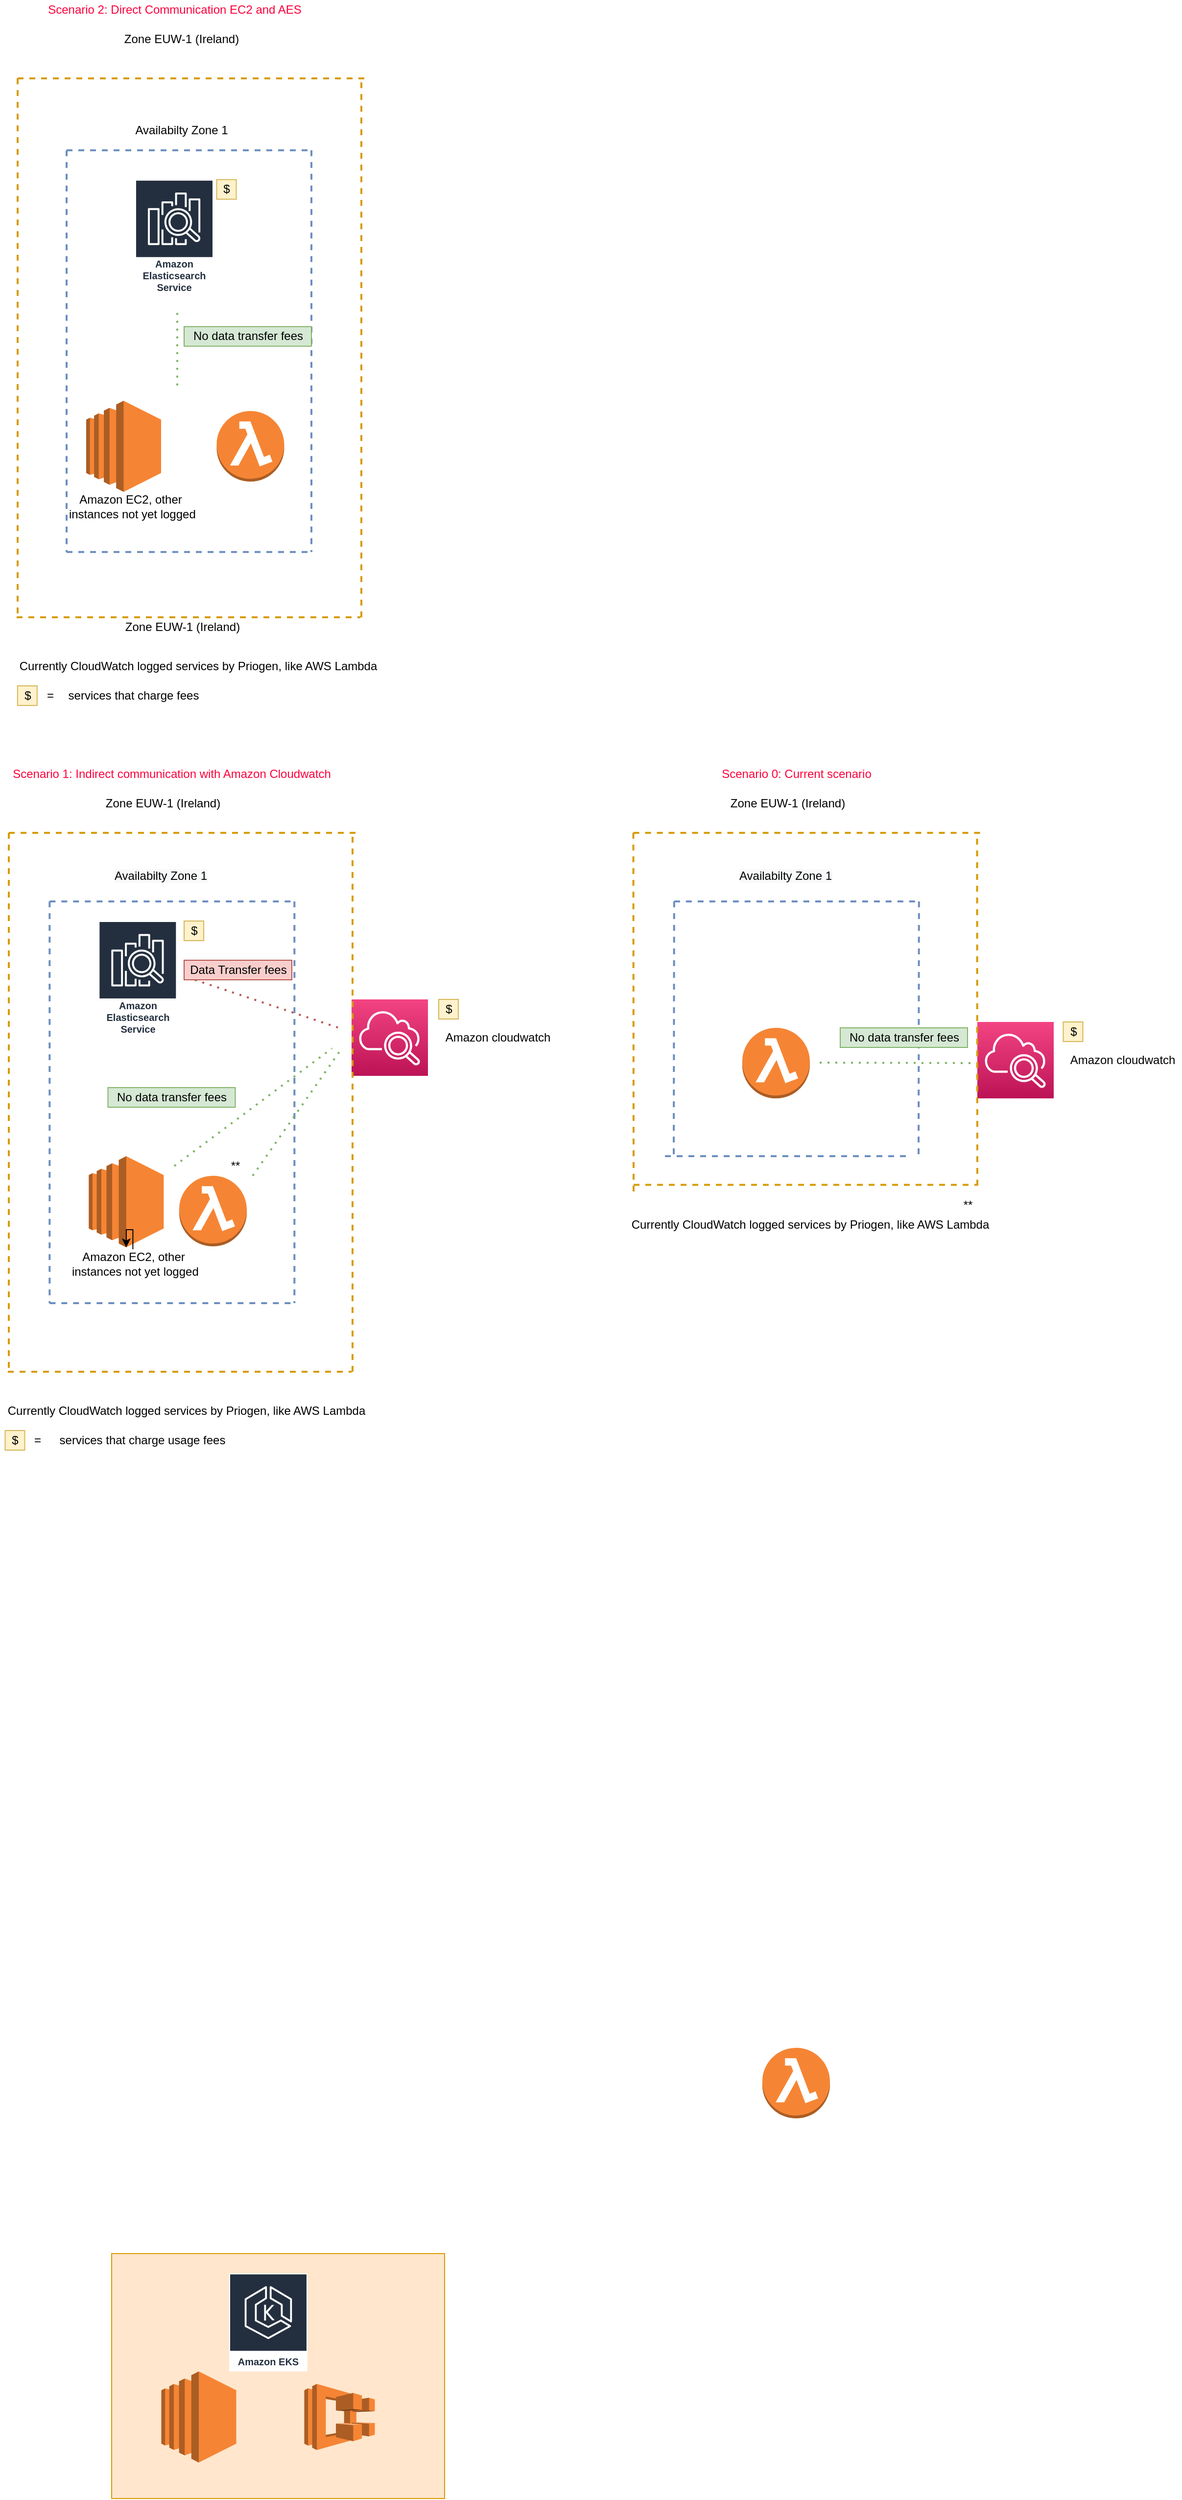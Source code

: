 <mxfile version="15.0.6" type="github">
  <diagram id="dY4LAQDZiEf2W0ObNjmR" name="Page-1">
    <mxGraphModel dx="2012" dy="1173" grid="1" gridSize="10" guides="1" tooltips="1" connect="1" arrows="1" fold="1" page="1" pageScale="1" pageWidth="827" pageHeight="1169" math="0" shadow="0">
      <root>
        <mxCell id="0" />
        <mxCell id="1" parent="0" />
        <mxCell id="5AEtmyXbf2fw2E5zAR---7" value="" style="rounded=0;whiteSpace=wrap;html=1;fillColor=#ffe6cc;strokeColor=#d79b00;" vertex="1" parent="1">
          <mxGeometry x="136" y="2320" width="340" height="250" as="geometry" />
        </mxCell>
        <mxCell id="TVNLrfUiIk2_XGqHMT9i-16" value="" style="endArrow=none;dashed=1;html=1;strokeWidth=2;fillColor=#ffe6cc;strokeColor=#d79b00;" parent="1" edge="1">
          <mxGeometry width="50" height="50" relative="1" as="geometry">
            <mxPoint x="40" y="100" as="sourcePoint" />
            <mxPoint x="40" y="650" as="targetPoint" />
          </mxGeometry>
        </mxCell>
        <mxCell id="TVNLrfUiIk2_XGqHMT9i-23" value="Zone EUW-1 (Ireland)" style="text;html=1;align=center;verticalAlign=middle;resizable=0;points=[];autosize=1;strokeColor=none;" parent="1" vertex="1">
          <mxGeometry x="142.25" y="50" width="130" height="20" as="geometry" />
        </mxCell>
        <mxCell id="TVNLrfUiIk2_XGqHMT9i-34" value="Amazon cloudwatch" style="text;html=1;align=center;verticalAlign=middle;resizable=0;points=[];autosize=1;strokeColor=none;" parent="1" vertex="1">
          <mxGeometry x="470" y="1069" width="120" height="20" as="geometry" />
        </mxCell>
        <mxCell id="TVNLrfUiIk2_XGqHMT9i-36" value="" style="endArrow=none;dashed=1;html=1;strokeWidth=2;fillColor=#ffe6cc;strokeColor=#d79b00;" parent="1" edge="1">
          <mxGeometry width="50" height="50" relative="1" as="geometry">
            <mxPoint x="40" y="100" as="sourcePoint" />
            <mxPoint x="400" y="100" as="targetPoint" />
          </mxGeometry>
        </mxCell>
        <mxCell id="TVNLrfUiIk2_XGqHMT9i-38" value="" style="endArrow=none;dashed=1;html=1;strokeWidth=2;fillColor=#ffe6cc;strokeColor=#d79b00;" parent="1" edge="1">
          <mxGeometry width="50" height="50" relative="1" as="geometry">
            <mxPoint x="391" y="650" as="sourcePoint" />
            <mxPoint x="391" y="100" as="targetPoint" />
          </mxGeometry>
        </mxCell>
        <mxCell id="TVNLrfUiIk2_XGqHMT9i-39" value="" style="endArrow=none;dashed=1;html=1;strokeWidth=2;fillColor=#ffe6cc;strokeColor=#d79b00;" parent="1" edge="1">
          <mxGeometry width="50" height="50" relative="1" as="geometry">
            <mxPoint x="39" y="650.0" as="sourcePoint" />
            <mxPoint x="390" y="650" as="targetPoint" />
          </mxGeometry>
        </mxCell>
        <mxCell id="TVNLrfUiIk2_XGqHMT9i-57" value="" style="endArrow=none;dashed=1;html=1;strokeWidth=2;fillColor=#dae8fc;strokeColor=#6c8ebf;" parent="1" edge="1">
          <mxGeometry width="50" height="50" relative="1" as="geometry">
            <mxPoint x="72.66" y="940.0" as="sourcePoint" />
            <mxPoint x="72.66" y="1350.0" as="targetPoint" />
          </mxGeometry>
        </mxCell>
        <mxCell id="TVNLrfUiIk2_XGqHMT9i-58" value="" style="outlineConnect=0;dashed=0;verticalLabelPosition=bottom;verticalAlign=top;align=center;html=1;shape=mxgraph.aws3.ec2;fillColor=#F58534;gradientColor=none;" parent="1" vertex="1">
          <mxGeometry x="112.66" y="1200" width="76.5" height="93" as="geometry" />
        </mxCell>
        <mxCell id="5AEtmyXbf2fw2E5zAR---3" value="" style="edgeStyle=orthogonalEdgeStyle;rounded=0;orthogonalLoop=1;jettySize=auto;html=1;" edge="1" parent="1" source="TVNLrfUiIk2_XGqHMT9i-59" target="TVNLrfUiIk2_XGqHMT9i-58">
          <mxGeometry relative="1" as="geometry" />
        </mxCell>
        <mxCell id="TVNLrfUiIk2_XGqHMT9i-59" value="Amazon EC2, other&lt;br&gt;&amp;nbsp;instances not yet logged" style="text;html=1;align=center;verticalAlign=middle;resizable=0;points=[];autosize=1;strokeColor=none;" parent="1" vertex="1">
          <mxGeometry x="82.66" y="1295" width="150" height="30" as="geometry" />
        </mxCell>
        <mxCell id="TVNLrfUiIk2_XGqHMT9i-60" value="" style="endArrow=none;dashed=1;html=1;dashPattern=1 3;strokeWidth=2;fillColor=#d5e8d4;strokeColor=#82b366;" parent="1" edge="1">
          <mxGeometry width="50" height="50" relative="1" as="geometry">
            <mxPoint x="200" y="1210" as="sourcePoint" />
            <mxPoint x="361" y="1090.0" as="targetPoint" />
          </mxGeometry>
        </mxCell>
        <mxCell id="TVNLrfUiIk2_XGqHMT9i-62" value="" style="points=[[0,0,0],[0.25,0,0],[0.5,0,0],[0.75,0,0],[1,0,0],[0,1,0],[0.25,1,0],[0.5,1,0],[0.75,1,0],[1,1,0],[0,0.25,0],[0,0.5,0],[0,0.75,0],[1,0.25,0],[1,0.5,0],[1,0.75,0]];points=[[0,0,0],[0.25,0,0],[0.5,0,0],[0.75,0,0],[1,0,0],[0,1,0],[0.25,1,0],[0.5,1,0],[0.75,1,0],[1,1,0],[0,0.25,0],[0,0.5,0],[0,0.75,0],[1,0.25,0],[1,0.5,0],[1,0.75,0]];outlineConnect=0;fontColor=#232F3E;gradientColor=#F34482;gradientDirection=north;fillColor=#BC1356;strokeColor=#ffffff;dashed=0;verticalLabelPosition=bottom;verticalAlign=top;align=center;html=1;fontSize=12;fontStyle=0;aspect=fixed;shape=mxgraph.aws4.resourceIcon;resIcon=mxgraph.aws4.cloudwatch_2;" parent="1" vertex="1">
          <mxGeometry x="381" y="1040" width="78" height="78" as="geometry" />
        </mxCell>
        <mxCell id="TVNLrfUiIk2_XGqHMT9i-63" value="" style="endArrow=none;dashed=1;html=1;dashPattern=1 3;strokeWidth=2;fillColor=#f8cecc;strokeColor=#b85450;" parent="1" edge="1">
          <mxGeometry width="50" height="50" relative="1" as="geometry">
            <mxPoint x="221" y="1020.0" as="sourcePoint" />
            <mxPoint x="371" y="1070.0" as="targetPoint" />
          </mxGeometry>
        </mxCell>
        <mxCell id="TVNLrfUiIk2_XGqHMT9i-64" value="Data Transfer fees&lt;br&gt;" style="text;html=1;align=center;verticalAlign=middle;resizable=0;points=[];autosize=1;strokeColor=#b85450;fillColor=#f8cecc;" parent="1" vertex="1">
          <mxGeometry x="210" y="1000" width="110" height="20" as="geometry" />
        </mxCell>
        <mxCell id="TVNLrfUiIk2_XGqHMT9i-65" value="Amazon Elasticsearch Service" style="outlineConnect=0;fontColor=#232F3E;gradientColor=none;strokeColor=#ffffff;fillColor=#232F3E;dashed=0;verticalLabelPosition=middle;verticalAlign=bottom;align=center;html=1;whiteSpace=wrap;fontSize=10;fontStyle=1;spacing=3;shape=mxgraph.aws4.productIcon;prIcon=mxgraph.aws4.elasticsearch_service;" parent="1" vertex="1">
          <mxGeometry x="122.66" y="960" width="80" height="120" as="geometry" />
        </mxCell>
        <mxCell id="TVNLrfUiIk2_XGqHMT9i-66" value="" style="endArrow=none;dashed=1;html=1;strokeWidth=2;fillColor=#dae8fc;strokeColor=#6c8ebf;" parent="1" edge="1">
          <mxGeometry width="50" height="50" relative="1" as="geometry">
            <mxPoint x="322.66" y="940.0" as="sourcePoint" />
            <mxPoint x="322.66" y="1350.0" as="targetPoint" />
          </mxGeometry>
        </mxCell>
        <mxCell id="TVNLrfUiIk2_XGqHMT9i-67" value="" style="endArrow=none;dashed=1;html=1;strokeWidth=2;fillColor=#dae8fc;strokeColor=#6c8ebf;" parent="1" edge="1">
          <mxGeometry width="50" height="50" relative="1" as="geometry">
            <mxPoint x="72.66" y="1350.0" as="sourcePoint" />
            <mxPoint x="322.66" y="1350.0" as="targetPoint" />
          </mxGeometry>
        </mxCell>
        <mxCell id="TVNLrfUiIk2_XGqHMT9i-91" value="" style="endArrow=none;dashed=1;html=1;strokeWidth=2;fillColor=#ffe6cc;strokeColor=#d79b00;" parent="1" edge="1">
          <mxGeometry width="50" height="50" relative="1" as="geometry">
            <mxPoint x="31.0" y="870.0" as="sourcePoint" />
            <mxPoint x="31.0" y="1420.0" as="targetPoint" />
          </mxGeometry>
        </mxCell>
        <mxCell id="TVNLrfUiIk2_XGqHMT9i-92" value="Zone EUW-1 (Ireland)" style="text;html=1;align=center;verticalAlign=middle;resizable=0;points=[];autosize=1;strokeColor=none;" parent="1" vertex="1">
          <mxGeometry x="143.25" y="650" width="130" height="20" as="geometry" />
        </mxCell>
        <mxCell id="TVNLrfUiIk2_XGqHMT9i-93" value="" style="endArrow=none;dashed=1;html=1;strokeWidth=2;fillColor=#ffe6cc;strokeColor=#d79b00;" parent="1" edge="1">
          <mxGeometry width="50" height="50" relative="1" as="geometry">
            <mxPoint x="31.0" y="870.0" as="sourcePoint" />
            <mxPoint x="391" y="870.0" as="targetPoint" />
          </mxGeometry>
        </mxCell>
        <mxCell id="TVNLrfUiIk2_XGqHMT9i-94" value="" style="endArrow=none;dashed=1;html=1;strokeWidth=2;fillColor=#ffe6cc;strokeColor=#d79b00;" parent="1" edge="1">
          <mxGeometry width="50" height="50" relative="1" as="geometry">
            <mxPoint x="382" y="1420.0" as="sourcePoint" />
            <mxPoint x="382" y="870.0" as="targetPoint" />
          </mxGeometry>
        </mxCell>
        <mxCell id="TVNLrfUiIk2_XGqHMT9i-95" value="" style="endArrow=none;dashed=1;html=1;strokeWidth=2;fillColor=#ffe6cc;strokeColor=#d79b00;" parent="1" edge="1">
          <mxGeometry width="50" height="50" relative="1" as="geometry">
            <mxPoint x="30" y="1420.0" as="sourcePoint" />
            <mxPoint x="381" y="1420.0" as="targetPoint" />
          </mxGeometry>
        </mxCell>
        <mxCell id="TVNLrfUiIk2_XGqHMT9i-96" value="" style="outlineConnect=0;dashed=0;verticalLabelPosition=bottom;verticalAlign=top;align=center;html=1;shape=mxgraph.aws3.ec2;fillColor=#F58534;gradientColor=none;" parent="1" vertex="1">
          <mxGeometry x="110.0" y="429" width="76.5" height="93" as="geometry" />
        </mxCell>
        <mxCell id="TVNLrfUiIk2_XGqHMT9i-97" value="Amazon Elasticsearch Service" style="outlineConnect=0;fontColor=#232F3E;gradientColor=none;strokeColor=#ffffff;fillColor=#232F3E;dashed=0;verticalLabelPosition=middle;verticalAlign=bottom;align=center;html=1;whiteSpace=wrap;fontSize=10;fontStyle=1;spacing=3;shape=mxgraph.aws4.productIcon;prIcon=mxgraph.aws4.elasticsearch_service;" parent="1" vertex="1">
          <mxGeometry x="160.0" y="203.32" width="80" height="120" as="geometry" />
        </mxCell>
        <mxCell id="TVNLrfUiIk2_XGqHMT9i-99" value="" style="endArrow=none;dashed=1;html=1;dashPattern=1 3;strokeWidth=2;fillColor=#d5e8d4;strokeColor=#82b366;" parent="1" edge="1">
          <mxGeometry width="50" height="50" relative="1" as="geometry">
            <mxPoint x="203.0" y="413.32" as="sourcePoint" />
            <mxPoint x="203.0" y="333.32" as="targetPoint" />
          </mxGeometry>
        </mxCell>
        <mxCell id="TVNLrfUiIk2_XGqHMT9i-100" value="" style="endArrow=none;dashed=1;html=1;strokeWidth=2;fillColor=#dae8fc;strokeColor=#6c8ebf;" parent="1" edge="1">
          <mxGeometry width="50" height="50" relative="1" as="geometry">
            <mxPoint x="90.0" y="583.32" as="sourcePoint" />
            <mxPoint x="340.0" y="583.32" as="targetPoint" />
          </mxGeometry>
        </mxCell>
        <mxCell id="TVNLrfUiIk2_XGqHMT9i-101" value="" style="endArrow=none;dashed=1;html=1;strokeWidth=2;fillColor=#dae8fc;strokeColor=#6c8ebf;" parent="1" edge="1">
          <mxGeometry width="50" height="50" relative="1" as="geometry">
            <mxPoint x="340.0" y="173.32" as="sourcePoint" />
            <mxPoint x="340.0" y="583.32" as="targetPoint" />
          </mxGeometry>
        </mxCell>
        <mxCell id="TVNLrfUiIk2_XGqHMT9i-102" value="" style="endArrow=none;dashed=1;html=1;strokeWidth=2;fillColor=#dae8fc;strokeColor=#6c8ebf;" parent="1" edge="1">
          <mxGeometry width="50" height="50" relative="1" as="geometry">
            <mxPoint x="90.0" y="173.32" as="sourcePoint" />
            <mxPoint x="90.0" y="583.32" as="targetPoint" />
          </mxGeometry>
        </mxCell>
        <mxCell id="TVNLrfUiIk2_XGqHMT9i-103" value="&lt;font&gt;No data transfer fees&lt;/font&gt;" style="text;html=1;align=center;verticalAlign=middle;resizable=0;points=[];autosize=1;strokeColor=#82b366;fillColor=#d5e8d4;" parent="1" vertex="1">
          <mxGeometry x="210.0" y="353.32" width="130" height="20" as="geometry" />
        </mxCell>
        <mxCell id="TVNLrfUiIk2_XGqHMT9i-104" value="Availabilty Zone 1" style="text;html=1;align=center;verticalAlign=middle;resizable=0;points=[];autosize=1;strokeColor=none;" parent="1" vertex="1">
          <mxGeometry x="152.25" y="143.32" width="110" height="20" as="geometry" />
        </mxCell>
        <mxCell id="TVNLrfUiIk2_XGqHMT9i-105" value="" style="endArrow=none;dashed=1;html=1;strokeWidth=2;fillColor=#dae8fc;strokeColor=#6c8ebf;" parent="1" edge="1">
          <mxGeometry width="50" height="50" relative="1" as="geometry">
            <mxPoint x="90.0" y="173.32" as="sourcePoint" />
            <mxPoint x="340.0" y="173.32" as="targetPoint" />
          </mxGeometry>
        </mxCell>
        <mxCell id="TVNLrfUiIk2_XGqHMT9i-68" value="&lt;span style=&quot;color: rgb(0, 0, 0); font-family: helvetica; font-size: 12px; font-style: normal; font-weight: 400; letter-spacing: normal; text-align: center; text-indent: 0px; text-transform: none; word-spacing: 0px; background-color: rgb(248, 249, 250); display: inline; float: none;&quot;&gt;Availabilty Zone 1&lt;/span&gt;" style="text;whiteSpace=wrap;html=1;" parent="1" vertex="1">
          <mxGeometry x="137.25" y="900" width="120" height="30" as="geometry" />
        </mxCell>
        <mxCell id="TVNLrfUiIk2_XGqHMT9i-106" value="" style="endArrow=none;dashed=1;html=1;strokeWidth=2;fillColor=#dae8fc;strokeColor=#6c8ebf;" parent="1" edge="1">
          <mxGeometry width="50" height="50" relative="1" as="geometry">
            <mxPoint x="72.66" y="940" as="sourcePoint" />
            <mxPoint x="320" y="940" as="targetPoint" />
          </mxGeometry>
        </mxCell>
        <mxCell id="TVNLrfUiIk2_XGqHMT9i-107" value="&lt;font color=&quot;#ff003c&quot;&gt;Scenario 2: Direct Communication EC2 and AES&lt;/font&gt;" style="text;html=1;align=center;verticalAlign=middle;resizable=0;points=[];autosize=1;strokeColor=none;fontColor=#000000;" parent="1" vertex="1">
          <mxGeometry x="65" y="20" width="270" height="20" as="geometry" />
        </mxCell>
        <mxCell id="TVNLrfUiIk2_XGqHMT9i-108" value="&lt;font color=&quot;#ff003c&quot;&gt;Scenario 1: Indirect communication with Amazon Cloudwatch&lt;/font&gt;" style="text;html=1;align=center;verticalAlign=middle;resizable=0;points=[];autosize=1;strokeColor=none;fontColor=#000000;" parent="1" vertex="1">
          <mxGeometry x="27.25" y="800" width="340" height="20" as="geometry" />
        </mxCell>
        <mxCell id="TVNLrfUiIk2_XGqHMT9i-109" value="Zone EUW-1 (Ireland)" style="text;html=1;align=center;verticalAlign=middle;resizable=0;points=[];autosize=1;strokeColor=none;" parent="1" vertex="1">
          <mxGeometry x="123.25" y="830" width="130" height="20" as="geometry" />
        </mxCell>
        <mxCell id="TVNLrfUiIk2_XGqHMT9i-112" value="&lt;font&gt;No data transfer fees&lt;/font&gt;" style="text;html=1;align=center;verticalAlign=middle;resizable=0;points=[];autosize=1;strokeColor=#82b366;fillColor=#d5e8d4;" parent="1" vertex="1">
          <mxGeometry x="132.25" y="1130" width="130" height="20" as="geometry" />
        </mxCell>
        <mxCell id="TVNLrfUiIk2_XGqHMT9i-113" value="" style="outlineConnect=0;dashed=0;verticalLabelPosition=bottom;verticalAlign=top;align=center;html=1;shape=mxgraph.aws3.lambda_function;fillColor=#F58534;gradientColor=none;fontColor=#000000;" parent="1" vertex="1">
          <mxGeometry x="205" y="1220" width="69" height="72" as="geometry" />
        </mxCell>
        <mxCell id="TVNLrfUiIk2_XGqHMT9i-114" value="" style="endArrow=none;dashed=1;html=1;dashPattern=1 3;strokeWidth=2;fillColor=#d5e8d4;strokeColor=#82b366;" parent="1" edge="1">
          <mxGeometry width="50" height="50" relative="1" as="geometry">
            <mxPoint x="280" y="1220" as="sourcePoint" />
            <mxPoint x="371" y="1090" as="targetPoint" />
          </mxGeometry>
        </mxCell>
        <mxCell id="TVNLrfUiIk2_XGqHMT9i-115" value="Currently CloudWatch logged services by Priogen, like AWS Lambda" style="text;html=1;align=center;verticalAlign=middle;resizable=0;points=[];autosize=1;strokeColor=none;fontColor=#000000;" parent="1" vertex="1">
          <mxGeometry x="22.25" y="1450" width="380" height="20" as="geometry" />
        </mxCell>
        <mxCell id="TVNLrfUiIk2_XGqHMT9i-117" value="**" style="text;html=1;align=center;verticalAlign=middle;resizable=0;points=[];autosize=1;strokeColor=none;fontColor=#000000;" parent="1" vertex="1">
          <mxGeometry x="252.25" y="1200" width="20" height="20" as="geometry" />
        </mxCell>
        <mxCell id="TVNLrfUiIk2_XGqHMT9i-166" value="Amazon cloudwatch" style="text;html=1;align=center;verticalAlign=middle;resizable=0;points=[];autosize=1;strokeColor=none;" parent="1" vertex="1">
          <mxGeometry x="1107.75" y="1092" width="120" height="20" as="geometry" />
        </mxCell>
        <mxCell id="TVNLrfUiIk2_XGqHMT9i-167" value="" style="endArrow=none;dashed=1;html=1;strokeWidth=2;fillColor=#dae8fc;strokeColor=#6c8ebf;" parent="1" edge="1">
          <mxGeometry width="50" height="50" relative="1" as="geometry">
            <mxPoint x="710.41" y="940" as="sourcePoint" />
            <mxPoint x="710" y="1200" as="targetPoint" />
          </mxGeometry>
        </mxCell>
        <mxCell id="TVNLrfUiIk2_XGqHMT9i-170" value="" style="endArrow=none;dashed=1;html=1;dashPattern=1 3;strokeWidth=2;fillColor=#d5e8d4;strokeColor=#82b366;" parent="1" edge="1">
          <mxGeometry width="50" height="50" relative="1" as="geometry">
            <mxPoint x="859" y="1104.5" as="sourcePoint" />
            <mxPoint x="1020" y="1105" as="targetPoint" />
          </mxGeometry>
        </mxCell>
        <mxCell id="TVNLrfUiIk2_XGqHMT9i-171" value="" style="points=[[0,0,0],[0.25,0,0],[0.5,0,0],[0.75,0,0],[1,0,0],[0,1,0],[0.25,1,0],[0.5,1,0],[0.75,1,0],[1,1,0],[0,0.25,0],[0,0.5,0],[0,0.75,0],[1,0.25,0],[1,0.5,0],[1,0.75,0]];points=[[0,0,0],[0.25,0,0],[0.5,0,0],[0.75,0,0],[1,0,0],[0,1,0],[0.25,1,0],[0.5,1,0],[0.75,1,0],[1,1,0],[0,0.25,0],[0,0.5,0],[0,0.75,0],[1,0.25,0],[1,0.5,0],[1,0.75,0]];outlineConnect=0;fontColor=#232F3E;gradientColor=#F34482;gradientDirection=north;fillColor=#BC1356;strokeColor=#ffffff;dashed=0;verticalLabelPosition=bottom;verticalAlign=top;align=center;html=1;fontSize=12;fontStyle=0;aspect=fixed;shape=mxgraph.aws4.resourceIcon;resIcon=mxgraph.aws4.cloudwatch_2;" parent="1" vertex="1">
          <mxGeometry x="1020" y="1063" width="78" height="78" as="geometry" />
        </mxCell>
        <mxCell id="TVNLrfUiIk2_XGqHMT9i-175" value="" style="endArrow=none;dashed=1;html=1;strokeWidth=2;fillColor=#dae8fc;strokeColor=#6c8ebf;" parent="1" edge="1">
          <mxGeometry width="50" height="50" relative="1" as="geometry">
            <mxPoint x="960.41" y="940" as="sourcePoint" />
            <mxPoint x="960" y="1200" as="targetPoint" />
          </mxGeometry>
        </mxCell>
        <mxCell id="TVNLrfUiIk2_XGqHMT9i-176" value="" style="endArrow=none;dashed=1;html=1;strokeWidth=2;fillColor=#dae8fc;strokeColor=#6c8ebf;" parent="1" edge="1">
          <mxGeometry width="50" height="50" relative="1" as="geometry">
            <mxPoint x="701.0" y="1200" as="sourcePoint" />
            <mxPoint x="951.0" y="1200" as="targetPoint" />
          </mxGeometry>
        </mxCell>
        <mxCell id="TVNLrfUiIk2_XGqHMT9i-177" value="" style="endArrow=none;dashed=1;html=1;strokeWidth=2;fillColor=#ffe6cc;strokeColor=#d79b00;" parent="1" edge="1">
          <mxGeometry width="50" height="50" relative="1" as="geometry">
            <mxPoint x="668.75" y="870" as="sourcePoint" />
            <mxPoint x="669" y="1240" as="targetPoint" />
          </mxGeometry>
        </mxCell>
        <mxCell id="TVNLrfUiIk2_XGqHMT9i-178" value="" style="endArrow=none;dashed=1;html=1;strokeWidth=2;fillColor=#ffe6cc;strokeColor=#d79b00;" parent="1" edge="1">
          <mxGeometry width="50" height="50" relative="1" as="geometry">
            <mxPoint x="668.75" y="870" as="sourcePoint" />
            <mxPoint x="1028.75" y="870" as="targetPoint" />
          </mxGeometry>
        </mxCell>
        <mxCell id="TVNLrfUiIk2_XGqHMT9i-179" value="" style="endArrow=none;dashed=1;html=1;strokeWidth=2;fillColor=#ffe6cc;strokeColor=#d79b00;" parent="1" edge="1">
          <mxGeometry width="50" height="50" relative="1" as="geometry">
            <mxPoint x="1020" y="1230" as="sourcePoint" />
            <mxPoint x="1019.75" y="870" as="targetPoint" />
          </mxGeometry>
        </mxCell>
        <mxCell id="TVNLrfUiIk2_XGqHMT9i-180" value="" style="endArrow=none;dashed=1;html=1;strokeWidth=2;fillColor=#ffe6cc;strokeColor=#d79b00;" parent="1" edge="1">
          <mxGeometry width="50" height="50" relative="1" as="geometry">
            <mxPoint x="669" y="1229.29" as="sourcePoint" />
            <mxPoint x="1020" y="1229.29" as="targetPoint" />
          </mxGeometry>
        </mxCell>
        <mxCell id="TVNLrfUiIk2_XGqHMT9i-181" value="&lt;span style=&quot;color: rgb(0, 0, 0); font-family: helvetica; font-size: 12px; font-style: normal; font-weight: 400; letter-spacing: normal; text-align: center; text-indent: 0px; text-transform: none; word-spacing: 0px; background-color: rgb(248, 249, 250); display: inline; float: none;&quot;&gt;Availabilty Zone 1&lt;/span&gt;" style="text;whiteSpace=wrap;html=1;" parent="1" vertex="1">
          <mxGeometry x="775" y="900" width="120" height="30" as="geometry" />
        </mxCell>
        <mxCell id="TVNLrfUiIk2_XGqHMT9i-182" value="" style="endArrow=none;dashed=1;html=1;strokeWidth=2;fillColor=#dae8fc;strokeColor=#6c8ebf;" parent="1" edge="1">
          <mxGeometry width="50" height="50" relative="1" as="geometry">
            <mxPoint x="710.41" y="940" as="sourcePoint" />
            <mxPoint x="957.75" y="940" as="targetPoint" />
          </mxGeometry>
        </mxCell>
        <mxCell id="TVNLrfUiIk2_XGqHMT9i-183" value="&lt;font color=&quot;#ff003c&quot;&gt;Scenario 0: Current scenario&lt;/font&gt;" style="text;html=1;align=center;verticalAlign=middle;resizable=0;points=[];autosize=1;strokeColor=none;fontColor=#000000;" parent="1" vertex="1">
          <mxGeometry x="750" y="800" width="170" height="20" as="geometry" />
        </mxCell>
        <mxCell id="TVNLrfUiIk2_XGqHMT9i-184" value="Zone EUW-1 (Ireland)" style="text;html=1;align=center;verticalAlign=middle;resizable=0;points=[];autosize=1;strokeColor=none;" parent="1" vertex="1">
          <mxGeometry x="761" y="830" width="130" height="20" as="geometry" />
        </mxCell>
        <mxCell id="TVNLrfUiIk2_XGqHMT9i-185" value="&lt;font&gt;No data transfer fees&lt;/font&gt;" style="text;html=1;align=center;verticalAlign=middle;resizable=0;points=[];autosize=1;strokeColor=#82b366;fillColor=#d5e8d4;" parent="1" vertex="1">
          <mxGeometry x="880" y="1069" width="130" height="20" as="geometry" />
        </mxCell>
        <mxCell id="TVNLrfUiIk2_XGqHMT9i-186" value="" style="outlineConnect=0;dashed=0;verticalLabelPosition=bottom;verticalAlign=top;align=center;html=1;shape=mxgraph.aws3.lambda_function;fillColor=#F58534;gradientColor=none;fontColor=#000000;" parent="1" vertex="1">
          <mxGeometry x="780" y="1069" width="69" height="72" as="geometry" />
        </mxCell>
        <mxCell id="TVNLrfUiIk2_XGqHMT9i-188" value="Currently CloudWatch logged services by Priogen, like AWS Lambda" style="text;html=1;align=center;verticalAlign=middle;resizable=0;points=[];autosize=1;strokeColor=none;fontColor=#000000;" parent="1" vertex="1">
          <mxGeometry x="659" y="1260" width="380" height="20" as="geometry" />
        </mxCell>
        <mxCell id="TVNLrfUiIk2_XGqHMT9i-189" value="**" style="text;html=1;align=center;verticalAlign=middle;resizable=0;points=[];autosize=1;strokeColor=none;fontColor=#000000;" parent="1" vertex="1">
          <mxGeometry x="1000" y="1240" width="20" height="20" as="geometry" />
        </mxCell>
        <mxCell id="TVNLrfUiIk2_XGqHMT9i-192" value="$" style="text;html=1;align=center;verticalAlign=middle;resizable=0;points=[];autosize=1;strokeColor=#d6b656;fillColor=#fff2cc;" parent="1" vertex="1">
          <mxGeometry x="1107.75" y="1063" width="20" height="20" as="geometry" />
        </mxCell>
        <mxCell id="TVNLrfUiIk2_XGqHMT9i-193" value="$" style="text;html=1;align=center;verticalAlign=middle;resizable=0;points=[];autosize=1;strokeColor=#d6b656;fillColor=#fff2cc;" parent="1" vertex="1">
          <mxGeometry x="470" y="1040" width="20" height="20" as="geometry" />
        </mxCell>
        <mxCell id="TVNLrfUiIk2_XGqHMT9i-194" value="$" style="text;html=1;align=center;verticalAlign=middle;resizable=0;points=[];autosize=1;strokeColor=#d6b656;fillColor=#fff2cc;" parent="1" vertex="1">
          <mxGeometry x="210" y="960" width="20" height="20" as="geometry" />
        </mxCell>
        <mxCell id="TVNLrfUiIk2_XGqHMT9i-195" value="" style="outlineConnect=0;dashed=0;verticalLabelPosition=bottom;verticalAlign=top;align=center;html=1;shape=mxgraph.aws3.lambda_function;fillColor=#F58534;gradientColor=none;fontColor=#000000;" parent="1" vertex="1">
          <mxGeometry x="243.25" y="439.5" width="69" height="72" as="geometry" />
        </mxCell>
        <mxCell id="TVNLrfUiIk2_XGqHMT9i-196" value="$" style="text;html=1;align=center;verticalAlign=middle;resizable=0;points=[];autosize=1;strokeColor=#d6b656;fillColor=#fff2cc;" parent="1" vertex="1">
          <mxGeometry x="243.25" y="203.32" width="20" height="20" as="geometry" />
        </mxCell>
        <mxCell id="TVNLrfUiIk2_XGqHMT9i-197" value="Amazon EC2, other&lt;br&gt;&amp;nbsp;instances not yet logged" style="text;html=1;align=center;verticalAlign=middle;resizable=0;points=[];autosize=1;strokeColor=none;" parent="1" vertex="1">
          <mxGeometry x="80" y="522" width="150" height="30" as="geometry" />
        </mxCell>
        <mxCell id="TVNLrfUiIk2_XGqHMT9i-198" value="Currently CloudWatch logged services by Priogen, like AWS Lambda" style="text;html=1;align=center;verticalAlign=middle;resizable=0;points=[];autosize=1;strokeColor=none;fontColor=#000000;" parent="1" vertex="1">
          <mxGeometry x="34" y="690" width="380" height="20" as="geometry" />
        </mxCell>
        <mxCell id="TVNLrfUiIk2_XGqHMT9i-199" value="$" style="text;html=1;align=center;verticalAlign=middle;resizable=0;points=[];autosize=1;strokeColor=#d6b656;fillColor=#fff2cc;" parent="1" vertex="1">
          <mxGeometry x="27.25" y="1480" width="20" height="20" as="geometry" />
        </mxCell>
        <mxCell id="TVNLrfUiIk2_XGqHMT9i-200" value="=" style="text;html=1;align=center;verticalAlign=middle;resizable=0;points=[];autosize=1;strokeColor=none;fontColor=#000000;" parent="1" vertex="1">
          <mxGeometry x="50" y="1480" width="20" height="20" as="geometry" />
        </mxCell>
        <mxCell id="TVNLrfUiIk2_XGqHMT9i-201" value="services that charge usage fees" style="text;html=1;align=center;verticalAlign=middle;resizable=0;points=[];autosize=1;strokeColor=none;fontColor=#000000;" parent="1" vertex="1">
          <mxGeometry x="77.25" y="1480" width="180" height="20" as="geometry" />
        </mxCell>
        <mxCell id="TVNLrfUiIk2_XGqHMT9i-203" value="$" style="text;html=1;align=center;verticalAlign=middle;resizable=0;points=[];autosize=1;strokeColor=#d6b656;fillColor=#fff2cc;" parent="1" vertex="1">
          <mxGeometry x="39.91" y="720" width="20" height="20" as="geometry" />
        </mxCell>
        <mxCell id="TVNLrfUiIk2_XGqHMT9i-204" value="=" style="text;html=1;align=center;verticalAlign=middle;resizable=0;points=[];autosize=1;strokeColor=none;fontColor=#000000;" parent="1" vertex="1">
          <mxGeometry x="62.66" y="720" width="20" height="20" as="geometry" />
        </mxCell>
        <mxCell id="TVNLrfUiIk2_XGqHMT9i-205" value="services that charge fees&lt;br&gt;" style="text;html=1;align=center;verticalAlign=middle;resizable=0;points=[];autosize=1;strokeColor=none;fontColor=#000000;" parent="1" vertex="1">
          <mxGeometry x="82.66" y="720" width="150" height="20" as="geometry" />
        </mxCell>
        <mxCell id="5AEtmyXbf2fw2E5zAR---1" value="" style="outlineConnect=0;dashed=0;verticalLabelPosition=bottom;verticalAlign=top;align=center;html=1;shape=mxgraph.aws3.lambda_function;fillColor=#F58534;gradientColor=none;fontColor=#000000;" vertex="1" parent="1">
          <mxGeometry x="800.5" y="2110" width="69" height="72" as="geometry" />
        </mxCell>
        <mxCell id="5AEtmyXbf2fw2E5zAR---4" value="" style="outlineConnect=0;dashed=0;verticalLabelPosition=bottom;verticalAlign=top;align=center;html=1;shape=mxgraph.aws3.ec2;fillColor=#F58534;gradientColor=none;" vertex="1" parent="1">
          <mxGeometry x="186.75" y="2440.25" width="76.5" height="93" as="geometry" />
        </mxCell>
        <mxCell id="5AEtmyXbf2fw2E5zAR---5" value="Amazon EKS" style="outlineConnect=0;fontColor=#232F3E;gradientColor=none;strokeColor=#ffffff;fillColor=#232F3E;dashed=0;verticalLabelPosition=middle;verticalAlign=bottom;align=center;html=1;whiteSpace=wrap;fontSize=10;fontStyle=1;spacing=3;shape=mxgraph.aws4.productIcon;prIcon=mxgraph.aws4.eks;" vertex="1" parent="1">
          <mxGeometry x="256" y="2340.25" width="80" height="100" as="geometry" />
        </mxCell>
        <mxCell id="5AEtmyXbf2fw2E5zAR---6" value="" style="outlineConnect=0;dashed=0;verticalLabelPosition=bottom;verticalAlign=top;align=center;html=1;shape=mxgraph.aws3.ecs;fillColor=#F58534;gradientColor=none;" vertex="1" parent="1">
          <mxGeometry x="332.75" y="2453" width="72" height="67.5" as="geometry" />
        </mxCell>
      </root>
    </mxGraphModel>
  </diagram>
</mxfile>

